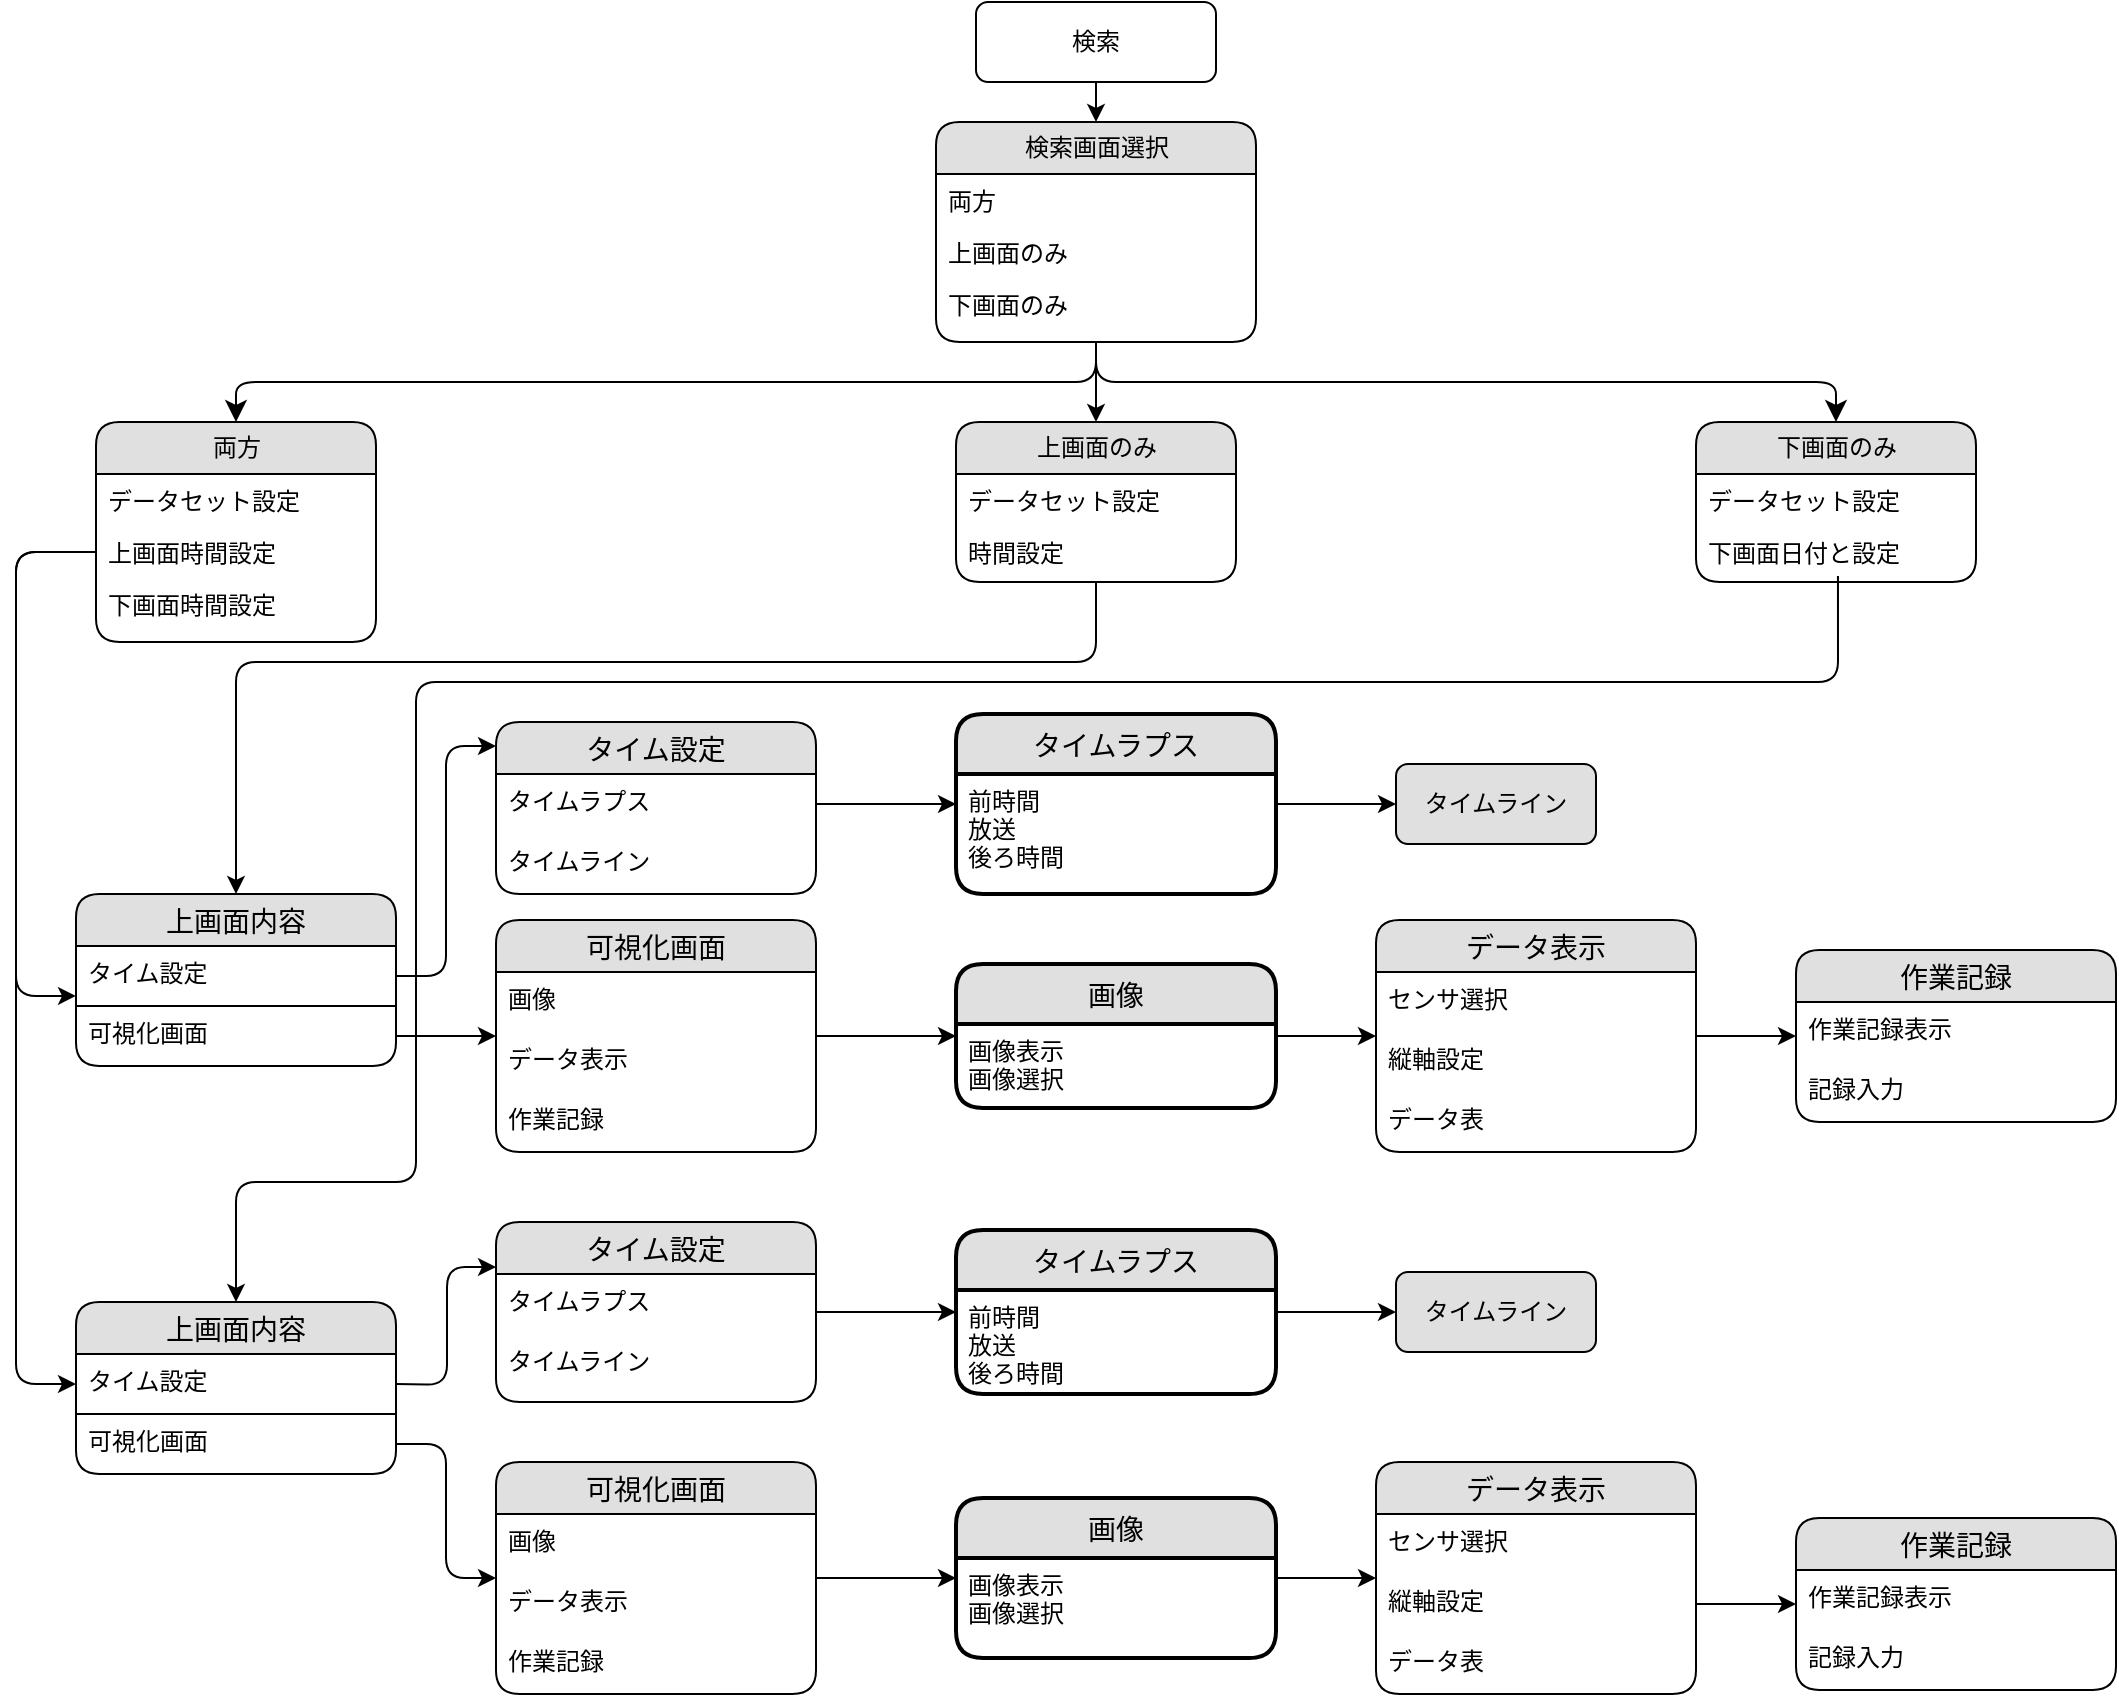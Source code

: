 <mxfile version="18.1.1" type="github">
  <diagram name="Page-1" id="5d7acffa-a066-3a61-03fe-96351882024d">
    <mxGraphModel dx="1411" dy="737" grid="1" gridSize="10" guides="1" tooltips="1" connect="1" arrows="1" fold="1" page="1" pageScale="1" pageWidth="1100" pageHeight="850" background="#ffffff" math="0" shadow="0">
      <root>
        <mxCell id="0" />
        <mxCell id="1" parent="0" />
        <mxCell id="21ea969265ad0168-6" value="検索画面選択" style="swimlane;html=1;fontStyle=0;childLayout=stackLayout;horizontal=1;startSize=26;fillColor=#e0e0e0;horizontalStack=0;resizeParent=1;resizeLast=0;collapsible=1;marginBottom=0;swimlaneFillColor=#ffffff;align=center;rounded=1;shadow=0;comic=0;labelBackgroundColor=none;strokeWidth=1;fontFamily=Verdana;fontSize=12" parent="1" vertex="1">
          <mxGeometry x="470" y="60" width="160" height="110" as="geometry">
            <mxRectangle x="160" y="74" width="80" height="26" as="alternateBounds" />
          </mxGeometry>
        </mxCell>
        <mxCell id="21ea969265ad0168-7" value="両方" style="text;html=1;spacingLeft=4;spacingRight=4;whiteSpace=wrap;overflow=hidden;rotatable=0;points=[[0,0.5],[1,0.5]];portConstraint=eastwest;" parent="21ea969265ad0168-6" vertex="1">
          <mxGeometry y="26" width="160" height="26" as="geometry" />
        </mxCell>
        <mxCell id="21ea969265ad0168-8" value="上画面のみ" style="text;html=1;strokeColor=none;fillColor=none;spacingLeft=4;spacingRight=4;whiteSpace=wrap;overflow=hidden;rotatable=0;points=[[0,0.5],[1,0.5]];portConstraint=eastwest;" parent="21ea969265ad0168-6" vertex="1">
          <mxGeometry y="52" width="160" height="26" as="geometry" />
        </mxCell>
        <mxCell id="21ea969265ad0168-9" value="下画面のみ" style="text;html=1;strokeColor=none;fillColor=none;spacingLeft=4;spacingRight=4;whiteSpace=wrap;overflow=hidden;rotatable=0;points=[[0,0.5],[1,0.5]];portConstraint=eastwest;" parent="21ea969265ad0168-6" vertex="1">
          <mxGeometry y="78" width="160" height="26" as="geometry" />
        </mxCell>
        <mxCell id="21ea969265ad0168-36" style="edgeStyle=orthogonalEdgeStyle;html=1;labelBackgroundColor=none;startFill=0;startSize=8;endFill=1;endSize=8;fontFamily=Verdana;fontSize=12;entryX=0.5;entryY=0;entryDx=0;entryDy=0;" parent="1" source="21ea969265ad0168-6" target="QfOvfZEYxWu6-JOHQhAf-31" edge="1">
          <mxGeometry relative="1" as="geometry">
            <mxPoint x="360" y="260" as="targetPoint" />
            <Array as="points">
              <mxPoint x="550" y="190" />
              <mxPoint x="120" y="190" />
            </Array>
          </mxGeometry>
        </mxCell>
        <mxCell id="QfOvfZEYxWu6-JOHQhAf-10" style="edgeStyle=orthogonalEdgeStyle;rounded=0;orthogonalLoop=1;jettySize=auto;html=1;exitX=0.5;exitY=1;exitDx=0;exitDy=0;entryX=0.5;entryY=0;entryDx=0;entryDy=0;" edge="1" parent="1" source="QfOvfZEYxWu6-JOHQhAf-8" target="21ea969265ad0168-6">
          <mxGeometry relative="1" as="geometry" />
        </mxCell>
        <mxCell id="QfOvfZEYxWu6-JOHQhAf-8" value="検索" style="rounded=1;whiteSpace=wrap;html=1;" vertex="1" parent="1">
          <mxGeometry x="490" width="120" height="40" as="geometry" />
        </mxCell>
        <mxCell id="QfOvfZEYxWu6-JOHQhAf-31" value="&lt;span style=&quot;font-family: Helvetica;&quot;&gt;両方&lt;/span&gt;" style="swimlane;html=1;fontStyle=0;childLayout=stackLayout;horizontal=1;startSize=26;fillColor=#e0e0e0;horizontalStack=0;resizeParent=1;resizeLast=0;collapsible=1;marginBottom=0;swimlaneFillColor=#ffffff;align=center;rounded=1;shadow=0;comic=0;labelBackgroundColor=none;strokeWidth=1;fontFamily=Verdana;fontSize=12" vertex="1" parent="1">
          <mxGeometry x="50" y="210" width="140" height="110" as="geometry">
            <mxRectangle x="70" y="290" width="140" height="26" as="alternateBounds" />
          </mxGeometry>
        </mxCell>
        <mxCell id="QfOvfZEYxWu6-JOHQhAf-32" value="&lt;span style=&quot;&quot;&gt;データセット設定&lt;/span&gt;" style="text;html=1;strokeColor=none;fillColor=none;spacingLeft=4;spacingRight=4;whiteSpace=wrap;overflow=hidden;rotatable=0;points=[[0,0.5],[1,0.5]];portConstraint=eastwest;" vertex="1" parent="QfOvfZEYxWu6-JOHQhAf-31">
          <mxGeometry y="26" width="140" height="26" as="geometry" />
        </mxCell>
        <mxCell id="QfOvfZEYxWu6-JOHQhAf-33" value="&lt;span style=&quot;&quot;&gt;上画面時間設定&lt;/span&gt;" style="text;html=1;strokeColor=none;fillColor=none;spacingLeft=4;spacingRight=4;whiteSpace=wrap;overflow=hidden;rotatable=0;points=[[0,0.5],[1,0.5]];portConstraint=eastwest;" vertex="1" parent="QfOvfZEYxWu6-JOHQhAf-31">
          <mxGeometry y="52" width="140" height="26" as="geometry" />
        </mxCell>
        <mxCell id="QfOvfZEYxWu6-JOHQhAf-34" value="&lt;span style=&quot;&quot;&gt;下画面時間設定&lt;/span&gt;" style="text;html=1;strokeColor=none;fillColor=none;spacingLeft=4;spacingRight=4;whiteSpace=wrap;overflow=hidden;rotatable=0;points=[[0,0.5],[1,0.5]];portConstraint=eastwest;" vertex="1" parent="QfOvfZEYxWu6-JOHQhAf-31">
          <mxGeometry y="78" width="140" height="26" as="geometry" />
        </mxCell>
        <mxCell id="QfOvfZEYxWu6-JOHQhAf-35" value="&lt;span style=&quot;font-family: Helvetica;&quot;&gt;上画面のみ&lt;/span&gt;" style="swimlane;html=1;fontStyle=0;childLayout=stackLayout;horizontal=1;startSize=26;fillColor=#e0e0e0;horizontalStack=0;resizeParent=1;resizeLast=0;collapsible=1;marginBottom=0;swimlaneFillColor=#ffffff;align=center;rounded=1;shadow=0;comic=0;labelBackgroundColor=none;strokeWidth=1;fontFamily=Verdana;fontSize=12" vertex="1" parent="1">
          <mxGeometry x="480" y="210" width="140" height="80" as="geometry">
            <mxRectangle x="70" y="290" width="140" height="26" as="alternateBounds" />
          </mxGeometry>
        </mxCell>
        <mxCell id="QfOvfZEYxWu6-JOHQhAf-36" value="&lt;span style=&quot;&quot;&gt;データセット設定&lt;/span&gt;" style="text;html=1;strokeColor=none;fillColor=none;spacingLeft=4;spacingRight=4;whiteSpace=wrap;overflow=hidden;rotatable=0;points=[[0,0.5],[1,0.5]];portConstraint=eastwest;" vertex="1" parent="QfOvfZEYxWu6-JOHQhAf-35">
          <mxGeometry y="26" width="140" height="26" as="geometry" />
        </mxCell>
        <mxCell id="QfOvfZEYxWu6-JOHQhAf-37" value="&lt;span style=&quot;&quot;&gt;時間設定&lt;/span&gt;" style="text;html=1;strokeColor=none;fillColor=none;spacingLeft=4;spacingRight=4;whiteSpace=wrap;overflow=hidden;rotatable=0;points=[[0,0.5],[1,0.5]];portConstraint=eastwest;" vertex="1" parent="QfOvfZEYxWu6-JOHQhAf-35">
          <mxGeometry y="52" width="140" height="26" as="geometry" />
        </mxCell>
        <mxCell id="QfOvfZEYxWu6-JOHQhAf-41" value="" style="endArrow=classic;html=1;rounded=0;entryX=0.5;entryY=0;entryDx=0;entryDy=0;" edge="1" parent="1" target="QfOvfZEYxWu6-JOHQhAf-35">
          <mxGeometry width="50" height="50" relative="1" as="geometry">
            <mxPoint x="550" y="170" as="sourcePoint" />
            <mxPoint x="575" y="180" as="targetPoint" />
          </mxGeometry>
        </mxCell>
        <mxCell id="QfOvfZEYxWu6-JOHQhAf-42" value="&lt;span style=&quot;font-family: Helvetica;&quot;&gt;下画面のみ&lt;/span&gt;" style="swimlane;html=1;fontStyle=0;childLayout=stackLayout;horizontal=1;startSize=26;fillColor=#e0e0e0;horizontalStack=0;resizeParent=1;resizeLast=0;collapsible=1;marginBottom=0;swimlaneFillColor=#ffffff;align=center;rounded=1;shadow=0;comic=0;labelBackgroundColor=none;strokeWidth=1;fontFamily=Verdana;fontSize=12" vertex="1" parent="1">
          <mxGeometry x="850" y="210" width="140" height="80" as="geometry">
            <mxRectangle x="70" y="290" width="140" height="26" as="alternateBounds" />
          </mxGeometry>
        </mxCell>
        <mxCell id="QfOvfZEYxWu6-JOHQhAf-43" value="&lt;span style=&quot;&quot;&gt;データセット設定&lt;/span&gt;" style="text;html=1;strokeColor=none;fillColor=none;spacingLeft=4;spacingRight=4;whiteSpace=wrap;overflow=hidden;rotatable=0;points=[[0,0.5],[1,0.5]];portConstraint=eastwest;" vertex="1" parent="QfOvfZEYxWu6-JOHQhAf-42">
          <mxGeometry y="26" width="140" height="26" as="geometry" />
        </mxCell>
        <mxCell id="QfOvfZEYxWu6-JOHQhAf-45" value="&lt;span style=&quot;&quot;&gt;下画面日付と設定&lt;/span&gt;" style="text;html=1;strokeColor=none;fillColor=none;spacingLeft=4;spacingRight=4;whiteSpace=wrap;overflow=hidden;rotatable=0;points=[[0,0.5],[1,0.5]];portConstraint=eastwest;" vertex="1" parent="QfOvfZEYxWu6-JOHQhAf-42">
          <mxGeometry y="52" width="140" height="26" as="geometry" />
        </mxCell>
        <mxCell id="QfOvfZEYxWu6-JOHQhAf-50" style="edgeStyle=orthogonalEdgeStyle;html=1;labelBackgroundColor=none;startFill=0;startSize=8;endFill=1;endSize=8;fontFamily=Verdana;fontSize=12;exitX=0.5;exitY=1;exitDx=0;exitDy=0;entryX=0.5;entryY=0;entryDx=0;entryDy=0;" edge="1" parent="1" source="21ea969265ad0168-6" target="QfOvfZEYxWu6-JOHQhAf-42">
          <mxGeometry relative="1" as="geometry">
            <mxPoint x="530" y="200.0" as="sourcePoint" />
            <mxPoint x="800" y="250" as="targetPoint" />
            <Array as="points">
              <mxPoint x="550" y="190" />
              <mxPoint x="920" y="190" />
            </Array>
          </mxGeometry>
        </mxCell>
        <mxCell id="QfOvfZEYxWu6-JOHQhAf-60" value="上画面内容" style="swimlane;fontStyle=0;childLayout=stackLayout;horizontal=1;startSize=26;horizontalStack=0;resizeParent=1;resizeParentMax=0;resizeLast=0;collapsible=1;marginBottom=0;align=center;fontSize=14;fillColor=#E0E0E0;rounded=1;" vertex="1" parent="1">
          <mxGeometry x="40" y="446" width="160" height="86" as="geometry" />
        </mxCell>
        <mxCell id="QfOvfZEYxWu6-JOHQhAf-61" value="タイム設定" style="text;strokeColor=default;fillColor=none;spacingLeft=4;spacingRight=4;overflow=hidden;rotatable=0;points=[[0,0.5],[1,0.5]];portConstraint=eastwest;fontSize=12;" vertex="1" parent="QfOvfZEYxWu6-JOHQhAf-60">
          <mxGeometry y="26" width="160" height="30" as="geometry" />
        </mxCell>
        <mxCell id="QfOvfZEYxWu6-JOHQhAf-62" value="可視化画面" style="text;strokeColor=none;fillColor=none;spacingLeft=4;spacingRight=4;overflow=hidden;rotatable=0;points=[[0,0.5],[1,0.5]];portConstraint=eastwest;fontSize=12;" vertex="1" parent="QfOvfZEYxWu6-JOHQhAf-60">
          <mxGeometry y="56" width="160" height="30" as="geometry" />
        </mxCell>
        <mxCell id="QfOvfZEYxWu6-JOHQhAf-71" value="タイム設定" style="swimlane;fontStyle=0;childLayout=stackLayout;horizontal=1;startSize=26;horizontalStack=0;resizeParent=1;resizeParentMax=0;resizeLast=0;collapsible=1;marginBottom=0;align=center;fontSize=14;fillColor=#E0E0E0;rounded=1;" vertex="1" parent="1">
          <mxGeometry x="250" y="360" width="160" height="86" as="geometry" />
        </mxCell>
        <mxCell id="QfOvfZEYxWu6-JOHQhAf-72" value="タイムラプス" style="text;strokeColor=none;fillColor=none;spacingLeft=4;spacingRight=4;overflow=hidden;rotatable=0;points=[[0,0.5],[1,0.5]];portConstraint=eastwest;fontSize=12;" vertex="1" parent="QfOvfZEYxWu6-JOHQhAf-71">
          <mxGeometry y="26" width="160" height="30" as="geometry" />
        </mxCell>
        <mxCell id="QfOvfZEYxWu6-JOHQhAf-73" value="タイムライン" style="text;strokeColor=none;fillColor=none;spacingLeft=4;spacingRight=4;overflow=hidden;rotatable=0;points=[[0,0.5],[1,0.5]];portConstraint=eastwest;fontSize=12;" vertex="1" parent="QfOvfZEYxWu6-JOHQhAf-71">
          <mxGeometry y="56" width="160" height="30" as="geometry" />
        </mxCell>
        <mxCell id="QfOvfZEYxWu6-JOHQhAf-193" style="edgeStyle=orthogonalEdgeStyle;rounded=1;orthogonalLoop=1;jettySize=auto;html=1;shadow=0;" edge="1" parent="1" source="QfOvfZEYxWu6-JOHQhAf-75" target="QfOvfZEYxWu6-JOHQhAf-101">
          <mxGeometry relative="1" as="geometry" />
        </mxCell>
        <mxCell id="QfOvfZEYxWu6-JOHQhAf-75" value="タイム設定" style="swimlane;fontStyle=0;childLayout=stackLayout;horizontal=1;startSize=26;horizontalStack=0;resizeParent=1;resizeParentMax=0;resizeLast=0;collapsible=1;marginBottom=0;align=center;fontSize=14;fillColor=#E0E0E0;rounded=1;" vertex="1" parent="1">
          <mxGeometry x="250" y="610" width="160" height="90" as="geometry" />
        </mxCell>
        <mxCell id="QfOvfZEYxWu6-JOHQhAf-76" value="タイムラプス" style="text;strokeColor=none;fillColor=none;spacingLeft=4;spacingRight=4;overflow=hidden;rotatable=0;points=[[0,0.5],[1,0.5]];portConstraint=eastwest;fontSize=12;" vertex="1" parent="QfOvfZEYxWu6-JOHQhAf-75">
          <mxGeometry y="26" width="160" height="30" as="geometry" />
        </mxCell>
        <mxCell id="QfOvfZEYxWu6-JOHQhAf-77" value="タイムライン" style="text;strokeColor=none;fillColor=none;spacingLeft=4;spacingRight=4;overflow=hidden;rotatable=0;points=[[0,0.5],[1,0.5]];portConstraint=eastwest;fontSize=12;" vertex="1" parent="QfOvfZEYxWu6-JOHQhAf-75">
          <mxGeometry y="56" width="160" height="34" as="geometry" />
        </mxCell>
        <mxCell id="QfOvfZEYxWu6-JOHQhAf-184" style="edgeStyle=orthogonalEdgeStyle;rounded=1;orthogonalLoop=1;jettySize=auto;html=1;shadow=0;" edge="1" parent="1" source="QfOvfZEYxWu6-JOHQhAf-78" target="QfOvfZEYxWu6-JOHQhAf-110">
          <mxGeometry relative="1" as="geometry" />
        </mxCell>
        <mxCell id="QfOvfZEYxWu6-JOHQhAf-78" value="可視化画面" style="swimlane;fontStyle=0;childLayout=stackLayout;horizontal=1;startSize=26;horizontalStack=0;resizeParent=1;resizeParentMax=0;resizeLast=0;collapsible=1;marginBottom=0;align=center;fontSize=14;rounded=1;fillColor=#E0E0E0;" vertex="1" parent="1">
          <mxGeometry x="250" y="459" width="160" height="116" as="geometry" />
        </mxCell>
        <mxCell id="QfOvfZEYxWu6-JOHQhAf-79" value="画像" style="text;strokeColor=none;fillColor=none;spacingLeft=4;spacingRight=4;overflow=hidden;rotatable=0;points=[[0,0.5],[1,0.5]];portConstraint=eastwest;fontSize=12;rounded=1;" vertex="1" parent="QfOvfZEYxWu6-JOHQhAf-78">
          <mxGeometry y="26" width="160" height="30" as="geometry" />
        </mxCell>
        <mxCell id="QfOvfZEYxWu6-JOHQhAf-80" value="データ表示" style="text;strokeColor=none;fillColor=none;spacingLeft=4;spacingRight=4;overflow=hidden;rotatable=0;points=[[0,0.5],[1,0.5]];portConstraint=eastwest;fontSize=12;rounded=1;" vertex="1" parent="QfOvfZEYxWu6-JOHQhAf-78">
          <mxGeometry y="56" width="160" height="30" as="geometry" />
        </mxCell>
        <mxCell id="QfOvfZEYxWu6-JOHQhAf-81" value="作業記録" style="text;strokeColor=none;fillColor=none;spacingLeft=4;spacingRight=4;overflow=hidden;rotatable=0;points=[[0,0.5],[1,0.5]];portConstraint=eastwest;fontSize=12;rounded=1;" vertex="1" parent="QfOvfZEYxWu6-JOHQhAf-78">
          <mxGeometry y="86" width="160" height="30" as="geometry" />
        </mxCell>
        <mxCell id="QfOvfZEYxWu6-JOHQhAf-194" style="edgeStyle=orthogonalEdgeStyle;rounded=1;orthogonalLoop=1;jettySize=auto;html=1;entryX=0;entryY=0.5;entryDx=0;entryDy=0;shadow=0;" edge="1" parent="1" source="QfOvfZEYxWu6-JOHQhAf-85" target="QfOvfZEYxWu6-JOHQhAf-115">
          <mxGeometry relative="1" as="geometry" />
        </mxCell>
        <mxCell id="QfOvfZEYxWu6-JOHQhAf-85" value="可視化画面" style="swimlane;fontStyle=0;childLayout=stackLayout;horizontal=1;startSize=26;horizontalStack=0;resizeParent=1;resizeParentMax=0;resizeLast=0;collapsible=1;marginBottom=0;align=center;fontSize=14;rounded=1;fillColor=#E0E0E0;" vertex="1" parent="1">
          <mxGeometry x="250" y="730" width="160" height="116" as="geometry" />
        </mxCell>
        <mxCell id="QfOvfZEYxWu6-JOHQhAf-86" value="画像" style="text;strokeColor=none;fillColor=none;spacingLeft=4;spacingRight=4;overflow=hidden;rotatable=0;points=[[0,0.5],[1,0.5]];portConstraint=eastwest;fontSize=12;rounded=1;" vertex="1" parent="QfOvfZEYxWu6-JOHQhAf-85">
          <mxGeometry y="26" width="160" height="30" as="geometry" />
        </mxCell>
        <mxCell id="QfOvfZEYxWu6-JOHQhAf-87" value="データ表示" style="text;strokeColor=none;fillColor=none;spacingLeft=4;spacingRight=4;overflow=hidden;rotatable=0;points=[[0,0.5],[1,0.5]];portConstraint=eastwest;fontSize=12;rounded=1;" vertex="1" parent="QfOvfZEYxWu6-JOHQhAf-85">
          <mxGeometry y="56" width="160" height="30" as="geometry" />
        </mxCell>
        <mxCell id="QfOvfZEYxWu6-JOHQhAf-88" value="作業記録" style="text;strokeColor=none;fillColor=none;spacingLeft=4;spacingRight=4;overflow=hidden;rotatable=0;points=[[0,0.5],[1,0.5]];portConstraint=eastwest;fontSize=12;rounded=1;" vertex="1" parent="QfOvfZEYxWu6-JOHQhAf-85">
          <mxGeometry y="86" width="160" height="30" as="geometry" />
        </mxCell>
        <mxCell id="QfOvfZEYxWu6-JOHQhAf-182" style="edgeStyle=orthogonalEdgeStyle;rounded=1;orthogonalLoop=1;jettySize=auto;html=1;entryX=0;entryY=0.5;entryDx=0;entryDy=0;shadow=0;" edge="1" parent="1" source="QfOvfZEYxWu6-JOHQhAf-98" target="QfOvfZEYxWu6-JOHQhAf-108">
          <mxGeometry relative="1" as="geometry" />
        </mxCell>
        <mxCell id="QfOvfZEYxWu6-JOHQhAf-98" value="タイムラプス" style="swimlane;childLayout=stackLayout;horizontal=1;startSize=30;horizontalStack=0;rounded=1;fontSize=14;fontStyle=0;strokeWidth=2;resizeParent=0;resizeLast=1;shadow=0;dashed=0;align=center;fillColor=#E0E0E0;" vertex="1" parent="1">
          <mxGeometry x="480" y="356" width="160" height="90" as="geometry" />
        </mxCell>
        <mxCell id="QfOvfZEYxWu6-JOHQhAf-99" value="前時間&#xa;放送&#xa;後ろ時間&#xa;" style="align=left;strokeColor=none;fillColor=none;spacingLeft=4;fontSize=12;verticalAlign=top;resizable=0;rotatable=0;part=1;rounded=1;" vertex="1" parent="QfOvfZEYxWu6-JOHQhAf-98">
          <mxGeometry y="30" width="160" height="60" as="geometry" />
        </mxCell>
        <mxCell id="QfOvfZEYxWu6-JOHQhAf-199" style="edgeStyle=orthogonalEdgeStyle;rounded=1;orthogonalLoop=1;jettySize=auto;html=1;entryX=0;entryY=0.5;entryDx=0;entryDy=0;shadow=0;" edge="1" parent="1" source="QfOvfZEYxWu6-JOHQhAf-101" target="QfOvfZEYxWu6-JOHQhAf-109">
          <mxGeometry relative="1" as="geometry" />
        </mxCell>
        <mxCell id="QfOvfZEYxWu6-JOHQhAf-101" value="タイムラプス" style="swimlane;childLayout=stackLayout;horizontal=1;startSize=30;horizontalStack=0;rounded=1;fontSize=14;fontStyle=0;strokeWidth=2;resizeParent=0;resizeLast=1;shadow=0;dashed=0;align=center;fillColor=#E0E0E0;" vertex="1" parent="1">
          <mxGeometry x="480" y="614" width="160" height="82" as="geometry" />
        </mxCell>
        <mxCell id="QfOvfZEYxWu6-JOHQhAf-102" value="前時間&#xa;放送&#xa;後ろ時間&#xa;" style="align=left;strokeColor=none;fillColor=none;spacingLeft=4;fontSize=12;verticalAlign=top;resizable=0;rotatable=0;part=1;rounded=1;" vertex="1" parent="QfOvfZEYxWu6-JOHQhAf-101">
          <mxGeometry y="30" width="160" height="52" as="geometry" />
        </mxCell>
        <mxCell id="QfOvfZEYxWu6-JOHQhAf-108" value="タイムライン" style="whiteSpace=wrap;html=1;align=center;rounded=1;fillColor=#E0E0E0;" vertex="1" parent="1">
          <mxGeometry x="700" y="381" width="100" height="40" as="geometry" />
        </mxCell>
        <mxCell id="QfOvfZEYxWu6-JOHQhAf-109" value="タイムライン" style="whiteSpace=wrap;html=1;align=center;rounded=1;fillColor=#E0E0E0;" vertex="1" parent="1">
          <mxGeometry x="700" y="635" width="100" height="40" as="geometry" />
        </mxCell>
        <mxCell id="QfOvfZEYxWu6-JOHQhAf-185" style="edgeStyle=orthogonalEdgeStyle;rounded=1;orthogonalLoop=1;jettySize=auto;html=1;shadow=0;" edge="1" parent="1" source="QfOvfZEYxWu6-JOHQhAf-110" target="QfOvfZEYxWu6-JOHQhAf-125">
          <mxGeometry relative="1" as="geometry" />
        </mxCell>
        <mxCell id="QfOvfZEYxWu6-JOHQhAf-110" value="画像" style="swimlane;childLayout=stackLayout;horizontal=1;startSize=30;horizontalStack=0;rounded=1;fontSize=14;fontStyle=0;strokeWidth=2;resizeParent=0;resizeLast=1;shadow=0;dashed=0;align=center;fillColor=#E0E0E0;" vertex="1" parent="1">
          <mxGeometry x="480" y="481" width="160" height="72" as="geometry" />
        </mxCell>
        <mxCell id="QfOvfZEYxWu6-JOHQhAf-111" value="画像表示&#xa;画像選択" style="align=left;strokeColor=none;fillColor=none;spacingLeft=4;fontSize=12;verticalAlign=top;resizable=0;rotatable=0;part=1;rounded=1;" vertex="1" parent="QfOvfZEYxWu6-JOHQhAf-110">
          <mxGeometry y="30" width="160" height="42" as="geometry" />
        </mxCell>
        <mxCell id="QfOvfZEYxWu6-JOHQhAf-196" style="edgeStyle=orthogonalEdgeStyle;rounded=1;orthogonalLoop=1;jettySize=auto;html=1;shadow=0;" edge="1" parent="1" source="QfOvfZEYxWu6-JOHQhAf-115" target="QfOvfZEYxWu6-JOHQhAf-129">
          <mxGeometry relative="1" as="geometry" />
        </mxCell>
        <mxCell id="QfOvfZEYxWu6-JOHQhAf-115" value="画像" style="swimlane;childLayout=stackLayout;horizontal=1;startSize=30;horizontalStack=0;rounded=1;fontSize=14;fontStyle=0;strokeWidth=2;resizeParent=0;resizeLast=1;shadow=0;dashed=0;align=center;fillColor=#E0E0E0;" vertex="1" parent="1">
          <mxGeometry x="480" y="748" width="160" height="80" as="geometry" />
        </mxCell>
        <mxCell id="QfOvfZEYxWu6-JOHQhAf-116" value="画像表示&#xa;画像選択" style="align=left;strokeColor=none;fillColor=none;spacingLeft=4;fontSize=12;verticalAlign=top;resizable=0;rotatable=0;part=1;rounded=1;" vertex="1" parent="QfOvfZEYxWu6-JOHQhAf-115">
          <mxGeometry y="30" width="160" height="50" as="geometry" />
        </mxCell>
        <mxCell id="QfOvfZEYxWu6-JOHQhAf-186" style="edgeStyle=orthogonalEdgeStyle;rounded=1;orthogonalLoop=1;jettySize=auto;html=1;shadow=0;" edge="1" parent="1" source="QfOvfZEYxWu6-JOHQhAf-125" target="QfOvfZEYxWu6-JOHQhAf-133">
          <mxGeometry relative="1" as="geometry" />
        </mxCell>
        <mxCell id="QfOvfZEYxWu6-JOHQhAf-125" value="データ表示" style="swimlane;fontStyle=0;childLayout=stackLayout;horizontal=1;startSize=26;horizontalStack=0;resizeParent=1;resizeParentMax=0;resizeLast=0;collapsible=1;marginBottom=0;align=center;fontSize=14;rounded=1;fillColor=#E0E0E0;" vertex="1" parent="1">
          <mxGeometry x="690" y="459" width="160" height="116" as="geometry" />
        </mxCell>
        <mxCell id="QfOvfZEYxWu6-JOHQhAf-126" value="センサ選択" style="text;strokeColor=none;fillColor=none;spacingLeft=4;spacingRight=4;overflow=hidden;rotatable=0;points=[[0,0.5],[1,0.5]];portConstraint=eastwest;fontSize=12;rounded=1;" vertex="1" parent="QfOvfZEYxWu6-JOHQhAf-125">
          <mxGeometry y="26" width="160" height="30" as="geometry" />
        </mxCell>
        <mxCell id="QfOvfZEYxWu6-JOHQhAf-127" value="縦軸設定" style="text;strokeColor=none;fillColor=none;spacingLeft=4;spacingRight=4;overflow=hidden;rotatable=0;points=[[0,0.5],[1,0.5]];portConstraint=eastwest;fontSize=12;rounded=1;" vertex="1" parent="QfOvfZEYxWu6-JOHQhAf-125">
          <mxGeometry y="56" width="160" height="30" as="geometry" />
        </mxCell>
        <mxCell id="QfOvfZEYxWu6-JOHQhAf-128" value="データ表" style="text;strokeColor=none;fillColor=none;spacingLeft=4;spacingRight=4;overflow=hidden;rotatable=0;points=[[0,0.5],[1,0.5]];portConstraint=eastwest;fontSize=12;rounded=1;" vertex="1" parent="QfOvfZEYxWu6-JOHQhAf-125">
          <mxGeometry y="86" width="160" height="30" as="geometry" />
        </mxCell>
        <mxCell id="QfOvfZEYxWu6-JOHQhAf-129" value="データ表示" style="swimlane;fontStyle=0;childLayout=stackLayout;horizontal=1;startSize=26;horizontalStack=0;resizeParent=1;resizeParentMax=0;resizeLast=0;collapsible=1;marginBottom=0;align=center;fontSize=14;rounded=1;fillColor=#E0E0E0;" vertex="1" parent="1">
          <mxGeometry x="690" y="730" width="160" height="116" as="geometry" />
        </mxCell>
        <mxCell id="QfOvfZEYxWu6-JOHQhAf-130" value="センサ選択" style="text;strokeColor=none;fillColor=none;spacingLeft=4;spacingRight=4;overflow=hidden;rotatable=0;points=[[0,0.5],[1,0.5]];portConstraint=eastwest;fontSize=12;rounded=1;" vertex="1" parent="QfOvfZEYxWu6-JOHQhAf-129">
          <mxGeometry y="26" width="160" height="30" as="geometry" />
        </mxCell>
        <mxCell id="QfOvfZEYxWu6-JOHQhAf-131" value="縦軸設定" style="text;strokeColor=none;fillColor=none;spacingLeft=4;spacingRight=4;overflow=hidden;rotatable=0;points=[[0,0.5],[1,0.5]];portConstraint=eastwest;fontSize=12;rounded=1;" vertex="1" parent="QfOvfZEYxWu6-JOHQhAf-129">
          <mxGeometry y="56" width="160" height="30" as="geometry" />
        </mxCell>
        <mxCell id="QfOvfZEYxWu6-JOHQhAf-132" value="データ表" style="text;strokeColor=none;fillColor=none;spacingLeft=4;spacingRight=4;overflow=hidden;rotatable=0;points=[[0,0.5],[1,0.5]];portConstraint=eastwest;fontSize=12;rounded=1;" vertex="1" parent="QfOvfZEYxWu6-JOHQhAf-129">
          <mxGeometry y="86" width="160" height="30" as="geometry" />
        </mxCell>
        <mxCell id="QfOvfZEYxWu6-JOHQhAf-133" value="作業記録" style="swimlane;fontStyle=0;childLayout=stackLayout;horizontal=1;startSize=26;horizontalStack=0;resizeParent=1;resizeParentMax=0;resizeLast=0;collapsible=1;marginBottom=0;align=center;fontSize=14;rounded=1;fillColor=#E0E0E0;" vertex="1" parent="1">
          <mxGeometry x="900" y="474" width="160" height="86" as="geometry" />
        </mxCell>
        <mxCell id="QfOvfZEYxWu6-JOHQhAf-134" value="作業記録表示" style="text;strokeColor=none;fillColor=none;spacingLeft=4;spacingRight=4;overflow=hidden;rotatable=0;points=[[0,0.5],[1,0.5]];portConstraint=eastwest;fontSize=12;rounded=1;" vertex="1" parent="QfOvfZEYxWu6-JOHQhAf-133">
          <mxGeometry y="26" width="160" height="30" as="geometry" />
        </mxCell>
        <mxCell id="QfOvfZEYxWu6-JOHQhAf-135" value="記録入力" style="text;strokeColor=none;fillColor=none;spacingLeft=4;spacingRight=4;overflow=hidden;rotatable=0;points=[[0,0.5],[1,0.5]];portConstraint=eastwest;fontSize=12;rounded=1;" vertex="1" parent="QfOvfZEYxWu6-JOHQhAf-133">
          <mxGeometry y="56" width="160" height="30" as="geometry" />
        </mxCell>
        <mxCell id="QfOvfZEYxWu6-JOHQhAf-137" value="作業記録" style="swimlane;fontStyle=0;childLayout=stackLayout;horizontal=1;startSize=26;horizontalStack=0;resizeParent=1;resizeParentMax=0;resizeLast=0;collapsible=1;marginBottom=0;align=center;fontSize=14;rounded=1;fillColor=#E0E0E0;" vertex="1" parent="1">
          <mxGeometry x="900" y="758" width="160" height="86" as="geometry" />
        </mxCell>
        <mxCell id="QfOvfZEYxWu6-JOHQhAf-138" value="作業記録表示" style="text;strokeColor=none;fillColor=none;spacingLeft=4;spacingRight=4;overflow=hidden;rotatable=0;points=[[0,0.5],[1,0.5]];portConstraint=eastwest;fontSize=12;rounded=1;" vertex="1" parent="QfOvfZEYxWu6-JOHQhAf-137">
          <mxGeometry y="26" width="160" height="30" as="geometry" />
        </mxCell>
        <mxCell id="QfOvfZEYxWu6-JOHQhAf-139" value="記録入力" style="text;strokeColor=none;fillColor=none;spacingLeft=4;spacingRight=4;overflow=hidden;rotatable=0;points=[[0,0.5],[1,0.5]];portConstraint=eastwest;fontSize=12;rounded=1;" vertex="1" parent="QfOvfZEYxWu6-JOHQhAf-137">
          <mxGeometry y="56" width="160" height="30" as="geometry" />
        </mxCell>
        <mxCell id="QfOvfZEYxWu6-JOHQhAf-164" style="edgeStyle=orthogonalEdgeStyle;rounded=1;orthogonalLoop=1;jettySize=auto;html=1;shadow=0;entryX=0;entryY=0.833;entryDx=0;entryDy=0;entryPerimeter=0;" edge="1" parent="1" source="QfOvfZEYxWu6-JOHQhAf-33" target="QfOvfZEYxWu6-JOHQhAf-61">
          <mxGeometry relative="1" as="geometry">
            <mxPoint x="20" y="500" as="targetPoint" />
            <Array as="points">
              <mxPoint x="10" y="275" />
              <mxPoint x="10" y="497" />
            </Array>
          </mxGeometry>
        </mxCell>
        <mxCell id="QfOvfZEYxWu6-JOHQhAf-166" style="edgeStyle=orthogonalEdgeStyle;rounded=1;orthogonalLoop=1;jettySize=auto;html=1;entryX=0;entryY=0.5;entryDx=0;entryDy=0;shadow=0;" edge="1" parent="1" source="QfOvfZEYxWu6-JOHQhAf-33">
          <mxGeometry relative="1" as="geometry">
            <mxPoint x="40" y="691" as="targetPoint" />
            <Array as="points">
              <mxPoint x="10" y="275" />
              <mxPoint x="10" y="691" />
            </Array>
          </mxGeometry>
        </mxCell>
        <mxCell id="QfOvfZEYxWu6-JOHQhAf-168" style="edgeStyle=orthogonalEdgeStyle;rounded=1;orthogonalLoop=1;jettySize=auto;html=1;shadow=0;entryX=0.5;entryY=0;entryDx=0;entryDy=0;" edge="1" parent="1" target="QfOvfZEYxWu6-JOHQhAf-60">
          <mxGeometry relative="1" as="geometry">
            <mxPoint x="210" y="380" as="targetPoint" />
            <mxPoint x="550" y="290" as="sourcePoint" />
            <Array as="points">
              <mxPoint x="550" y="330" />
              <mxPoint x="120" y="330" />
            </Array>
          </mxGeometry>
        </mxCell>
        <mxCell id="QfOvfZEYxWu6-JOHQhAf-175" style="edgeStyle=orthogonalEdgeStyle;rounded=1;orthogonalLoop=1;jettySize=auto;html=1;entryX=0.5;entryY=0;entryDx=0;entryDy=0;shadow=0;exitX=0.507;exitY=0.962;exitDx=0;exitDy=0;exitPerimeter=0;" edge="1" parent="1" source="QfOvfZEYxWu6-JOHQhAf-45">
          <mxGeometry relative="1" as="geometry">
            <mxPoint x="920" y="300" as="sourcePoint" />
            <mxPoint x="120" y="650" as="targetPoint" />
            <Array as="points">
              <mxPoint x="921" y="340" />
              <mxPoint x="210" y="340" />
              <mxPoint x="210" y="590" />
              <mxPoint x="120" y="590" />
            </Array>
          </mxGeometry>
        </mxCell>
        <mxCell id="QfOvfZEYxWu6-JOHQhAf-178" value="" style="edgeStyle=orthogonalEdgeStyle;rounded=1;orthogonalLoop=1;jettySize=auto;html=1;shadow=0;entryX=0;entryY=0.14;entryDx=0;entryDy=0;entryPerimeter=0;" edge="1" parent="1" source="QfOvfZEYxWu6-JOHQhAf-61" target="QfOvfZEYxWu6-JOHQhAf-71">
          <mxGeometry relative="1" as="geometry" />
        </mxCell>
        <mxCell id="QfOvfZEYxWu6-JOHQhAf-179" style="edgeStyle=orthogonalEdgeStyle;rounded=1;orthogonalLoop=1;jettySize=auto;html=1;shadow=0;" edge="1" parent="1" source="QfOvfZEYxWu6-JOHQhAf-62" target="QfOvfZEYxWu6-JOHQhAf-78">
          <mxGeometry relative="1" as="geometry" />
        </mxCell>
        <mxCell id="QfOvfZEYxWu6-JOHQhAf-181" style="edgeStyle=orthogonalEdgeStyle;rounded=1;orthogonalLoop=1;jettySize=auto;html=1;shadow=0;" edge="1" parent="1" source="QfOvfZEYxWu6-JOHQhAf-72" target="QfOvfZEYxWu6-JOHQhAf-98">
          <mxGeometry relative="1" as="geometry" />
        </mxCell>
        <mxCell id="QfOvfZEYxWu6-JOHQhAf-187" style="edgeStyle=orthogonalEdgeStyle;rounded=1;orthogonalLoop=1;jettySize=auto;html=1;entryX=0;entryY=0.25;entryDx=0;entryDy=0;shadow=0;" edge="1" parent="1" target="QfOvfZEYxWu6-JOHQhAf-75">
          <mxGeometry relative="1" as="geometry">
            <mxPoint x="200" y="691" as="sourcePoint" />
          </mxGeometry>
        </mxCell>
        <mxCell id="QfOvfZEYxWu6-JOHQhAf-189" value="上画面内容" style="swimlane;fontStyle=0;childLayout=stackLayout;horizontal=1;startSize=26;horizontalStack=0;resizeParent=1;resizeParentMax=0;resizeLast=0;collapsible=1;marginBottom=0;align=center;fontSize=14;fillColor=#E0E0E0;rounded=1;" vertex="1" parent="1">
          <mxGeometry x="40" y="650" width="160" height="86" as="geometry" />
        </mxCell>
        <mxCell id="QfOvfZEYxWu6-JOHQhAf-190" value="タイム設定" style="text;strokeColor=default;fillColor=none;spacingLeft=4;spacingRight=4;overflow=hidden;rotatable=0;points=[[0,0.5],[1,0.5]];portConstraint=eastwest;fontSize=12;" vertex="1" parent="QfOvfZEYxWu6-JOHQhAf-189">
          <mxGeometry y="26" width="160" height="30" as="geometry" />
        </mxCell>
        <mxCell id="QfOvfZEYxWu6-JOHQhAf-191" value="可視化画面" style="text;strokeColor=none;fillColor=none;spacingLeft=4;spacingRight=4;overflow=hidden;rotatable=0;points=[[0,0.5],[1,0.5]];portConstraint=eastwest;fontSize=12;" vertex="1" parent="QfOvfZEYxWu6-JOHQhAf-189">
          <mxGeometry y="56" width="160" height="30" as="geometry" />
        </mxCell>
        <mxCell id="QfOvfZEYxWu6-JOHQhAf-192" style="edgeStyle=orthogonalEdgeStyle;rounded=1;orthogonalLoop=1;jettySize=auto;html=1;shadow=0;" edge="1" parent="1" source="QfOvfZEYxWu6-JOHQhAf-191" target="QfOvfZEYxWu6-JOHQhAf-85">
          <mxGeometry relative="1" as="geometry" />
        </mxCell>
        <mxCell id="QfOvfZEYxWu6-JOHQhAf-197" style="edgeStyle=orthogonalEdgeStyle;rounded=1;orthogonalLoop=1;jettySize=auto;html=1;shadow=0;" edge="1" parent="1" source="QfOvfZEYxWu6-JOHQhAf-131" target="QfOvfZEYxWu6-JOHQhAf-137">
          <mxGeometry relative="1" as="geometry" />
        </mxCell>
      </root>
    </mxGraphModel>
  </diagram>
</mxfile>
